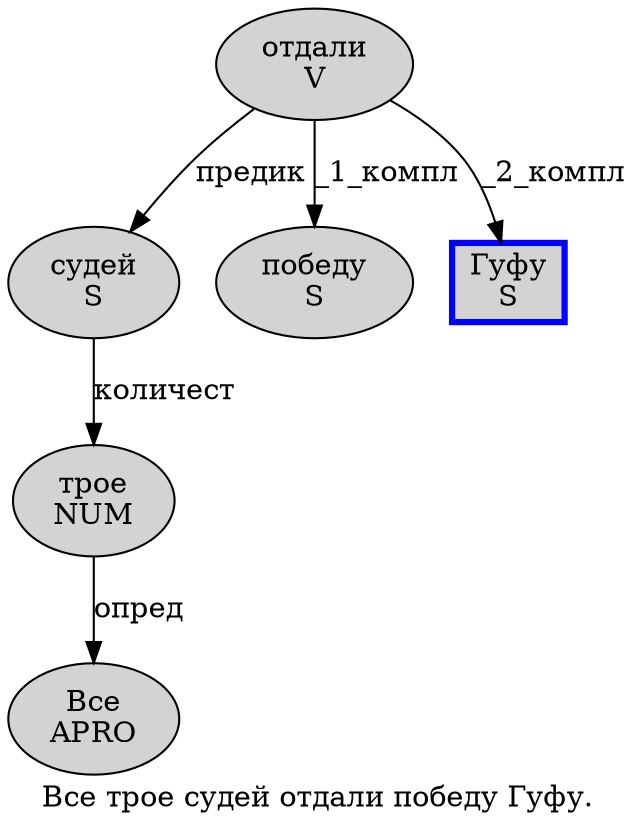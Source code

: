 digraph SENTENCE_412 {
	graph [label="Все трое судей отдали победу Гуфу."]
	node [style=filled]
		0 [label="Все
APRO" color="" fillcolor=lightgray penwidth=1 shape=ellipse]
		1 [label="трое
NUM" color="" fillcolor=lightgray penwidth=1 shape=ellipse]
		2 [label="судей
S" color="" fillcolor=lightgray penwidth=1 shape=ellipse]
		3 [label="отдали
V" color="" fillcolor=lightgray penwidth=1 shape=ellipse]
		4 [label="победу
S" color="" fillcolor=lightgray penwidth=1 shape=ellipse]
		5 [label="Гуфу
S" color=blue fillcolor=lightgray penwidth=3 shape=box]
			3 -> 2 [label="предик"]
			3 -> 4 [label="_1_компл"]
			3 -> 5 [label="_2_компл"]
			1 -> 0 [label="опред"]
			2 -> 1 [label="количест"]
}